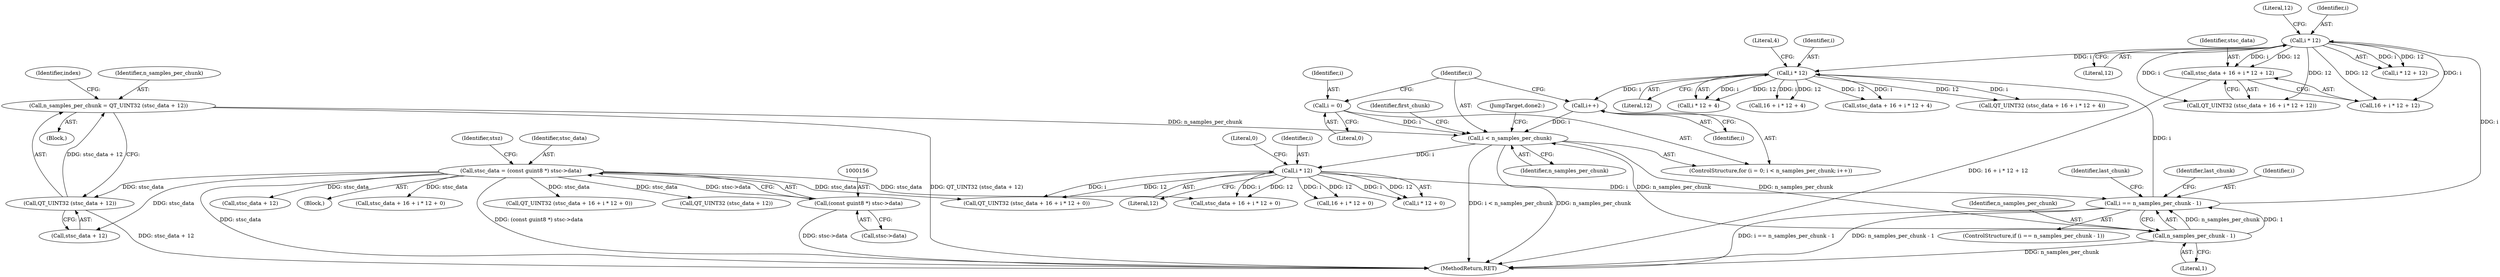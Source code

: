 digraph "0_gstreamer_bdc20b9baf13564d9a061343416395f8f9a92b53@pointer" {
"1000362" [label="(Call,stsc_data + 16 + i * 12 + 12)"];
"1000367" [label="(Call,i * 12)"];
"1000347" [label="(Call,i == n_samples_per_chunk - 1)"];
"1000341" [label="(Call,i * 12)"];
"1000323" [label="(Call,i < n_samples_per_chunk)"];
"1000326" [label="(Call,i++)"];
"1000380" [label="(Call,i * 12)"];
"1000320" [label="(Call,i = 0)"];
"1000310" [label="(Call,n_samples_per_chunk = QT_UINT32 (stsc_data + 12))"];
"1000312" [label="(Call,QT_UINT32 (stsc_data + 12))"];
"1000153" [label="(Call,stsc_data = (const guint8 *) stsc->data)"];
"1000155" [label="(Call,(const guint8 *) stsc->data)"];
"1000349" [label="(Call,n_samples_per_chunk - 1)"];
"1000757" [label="(Call,QT_UINT32 (stsc_data + 16 + i * 12 + 0))"];
"1000727" [label="(Call,QT_UINT32 (stsc_data + 12))"];
"1000325" [label="(Identifier,n_samples_per_chunk)"];
"1000377" [label="(Call,16 + i * 12 + 4)"];
"1000313" [label="(Call,stsc_data + 12)"];
"1000382" [label="(Literal,12)"];
"1000338" [label="(Call,16 + i * 12 + 0)"];
"1000311" [label="(Identifier,n_samples_per_chunk)"];
"1000317" [label="(Identifier,index)"];
"1000163" [label="(Identifier,stsz)"];
"1000369" [label="(Literal,12)"];
"1000347" [label="(Call,i == n_samples_per_chunk - 1)"];
"1000322" [label="(Literal,0)"];
"1000324" [label="(Identifier,i)"];
"1000333" [label="(Identifier,first_chunk)"];
"1000346" [label="(ControlStructure,if (i == n_samples_per_chunk - 1))"];
"1000364" [label="(Call,16 + i * 12 + 12)"];
"1001068" [label="(MethodReturn,RET)"];
"1000361" [label="(Call,QT_UINT32 (stsc_data + 16 + i * 12 + 12))"];
"1000354" [label="(Identifier,last_chunk)"];
"1000319" [label="(ControlStructure,for (i = 0; i < n_samples_per_chunk; i++))"];
"1000381" [label="(Identifier,i)"];
"1000728" [label="(Call,stsc_data + 12)"];
"1000379" [label="(Call,i * 12 + 4)"];
"1000370" [label="(Literal,12)"];
"1000327" [label="(Identifier,i)"];
"1000383" [label="(Literal,4)"];
"1000326" [label="(Call,i++)"];
"1000348" [label="(Identifier,i)"];
"1000312" [label="(Call,QT_UINT32 (stsc_data + 12))"];
"1000380" [label="(Call,i * 12)"];
"1000340" [label="(Call,i * 12 + 0)"];
"1000155" [label="(Call,(const guint8 *) stsc->data)"];
"1000363" [label="(Identifier,stsc_data)"];
"1000310" [label="(Call,n_samples_per_chunk = QT_UINT32 (stsc_data + 12))"];
"1000375" [label="(Call,stsc_data + 16 + i * 12 + 4)"];
"1000362" [label="(Call,stsc_data + 16 + i * 12 + 12)"];
"1000121" [label="(Block,)"];
"1000758" [label="(Call,stsc_data + 16 + i * 12 + 0)"];
"1000351" [label="(Literal,1)"];
"1000153" [label="(Call,stsc_data = (const guint8 *) stsc->data)"];
"1000366" [label="(Call,i * 12 + 12)"];
"1000335" [label="(Call,QT_UINT32 (stsc_data + 16 + i * 12 + 0))"];
"1000154" [label="(Identifier,stsc_data)"];
"1000350" [label="(Identifier,n_samples_per_chunk)"];
"1000157" [label="(Call,stsc->data)"];
"1000359" [label="(Identifier,last_chunk)"];
"1000343" [label="(Literal,12)"];
"1000323" [label="(Call,i < n_samples_per_chunk)"];
"1000368" [label="(Identifier,i)"];
"1000320" [label="(Call,i = 0)"];
"1000344" [label="(Literal,0)"];
"1000321" [label="(Identifier,i)"];
"1000232" [label="(Block,)"];
"1000367" [label="(Call,i * 12)"];
"1000341" [label="(Call,i * 12)"];
"1000467" [label="(JumpTarget,done2:)"];
"1000342" [label="(Identifier,i)"];
"1000374" [label="(Call,QT_UINT32 (stsc_data + 16 + i * 12 + 4))"];
"1000336" [label="(Call,stsc_data + 16 + i * 12 + 0)"];
"1000349" [label="(Call,n_samples_per_chunk - 1)"];
"1000362" -> "1000361"  [label="AST: "];
"1000362" -> "1000364"  [label="CFG: "];
"1000363" -> "1000362"  [label="AST: "];
"1000364" -> "1000362"  [label="AST: "];
"1000361" -> "1000362"  [label="CFG: "];
"1000362" -> "1001068"  [label="DDG: 16 + i * 12 + 12"];
"1000367" -> "1000362"  [label="DDG: i"];
"1000367" -> "1000362"  [label="DDG: 12"];
"1000367" -> "1000366"  [label="AST: "];
"1000367" -> "1000369"  [label="CFG: "];
"1000368" -> "1000367"  [label="AST: "];
"1000369" -> "1000367"  [label="AST: "];
"1000370" -> "1000367"  [label="CFG: "];
"1000367" -> "1000361"  [label="DDG: i"];
"1000367" -> "1000361"  [label="DDG: 12"];
"1000367" -> "1000364"  [label="DDG: i"];
"1000367" -> "1000364"  [label="DDG: 12"];
"1000367" -> "1000366"  [label="DDG: i"];
"1000367" -> "1000366"  [label="DDG: 12"];
"1000347" -> "1000367"  [label="DDG: i"];
"1000367" -> "1000380"  [label="DDG: i"];
"1000347" -> "1000346"  [label="AST: "];
"1000347" -> "1000349"  [label="CFG: "];
"1000348" -> "1000347"  [label="AST: "];
"1000349" -> "1000347"  [label="AST: "];
"1000354" -> "1000347"  [label="CFG: "];
"1000359" -> "1000347"  [label="CFG: "];
"1000347" -> "1001068"  [label="DDG: n_samples_per_chunk - 1"];
"1000347" -> "1001068"  [label="DDG: i == n_samples_per_chunk - 1"];
"1000341" -> "1000347"  [label="DDG: i"];
"1000349" -> "1000347"  [label="DDG: n_samples_per_chunk"];
"1000349" -> "1000347"  [label="DDG: 1"];
"1000347" -> "1000380"  [label="DDG: i"];
"1000341" -> "1000340"  [label="AST: "];
"1000341" -> "1000343"  [label="CFG: "];
"1000342" -> "1000341"  [label="AST: "];
"1000343" -> "1000341"  [label="AST: "];
"1000344" -> "1000341"  [label="CFG: "];
"1000341" -> "1000335"  [label="DDG: i"];
"1000341" -> "1000335"  [label="DDG: 12"];
"1000341" -> "1000336"  [label="DDG: i"];
"1000341" -> "1000336"  [label="DDG: 12"];
"1000341" -> "1000338"  [label="DDG: i"];
"1000341" -> "1000338"  [label="DDG: 12"];
"1000341" -> "1000340"  [label="DDG: i"];
"1000341" -> "1000340"  [label="DDG: 12"];
"1000323" -> "1000341"  [label="DDG: i"];
"1000323" -> "1000319"  [label="AST: "];
"1000323" -> "1000325"  [label="CFG: "];
"1000324" -> "1000323"  [label="AST: "];
"1000325" -> "1000323"  [label="AST: "];
"1000333" -> "1000323"  [label="CFG: "];
"1000467" -> "1000323"  [label="CFG: "];
"1000323" -> "1001068"  [label="DDG: n_samples_per_chunk"];
"1000323" -> "1001068"  [label="DDG: i < n_samples_per_chunk"];
"1000326" -> "1000323"  [label="DDG: i"];
"1000320" -> "1000323"  [label="DDG: i"];
"1000310" -> "1000323"  [label="DDG: n_samples_per_chunk"];
"1000349" -> "1000323"  [label="DDG: n_samples_per_chunk"];
"1000323" -> "1000349"  [label="DDG: n_samples_per_chunk"];
"1000326" -> "1000319"  [label="AST: "];
"1000326" -> "1000327"  [label="CFG: "];
"1000327" -> "1000326"  [label="AST: "];
"1000324" -> "1000326"  [label="CFG: "];
"1000380" -> "1000326"  [label="DDG: i"];
"1000380" -> "1000379"  [label="AST: "];
"1000380" -> "1000382"  [label="CFG: "];
"1000381" -> "1000380"  [label="AST: "];
"1000382" -> "1000380"  [label="AST: "];
"1000383" -> "1000380"  [label="CFG: "];
"1000380" -> "1000374"  [label="DDG: i"];
"1000380" -> "1000374"  [label="DDG: 12"];
"1000380" -> "1000375"  [label="DDG: i"];
"1000380" -> "1000375"  [label="DDG: 12"];
"1000380" -> "1000377"  [label="DDG: i"];
"1000380" -> "1000377"  [label="DDG: 12"];
"1000380" -> "1000379"  [label="DDG: i"];
"1000380" -> "1000379"  [label="DDG: 12"];
"1000320" -> "1000319"  [label="AST: "];
"1000320" -> "1000322"  [label="CFG: "];
"1000321" -> "1000320"  [label="AST: "];
"1000322" -> "1000320"  [label="AST: "];
"1000324" -> "1000320"  [label="CFG: "];
"1000310" -> "1000232"  [label="AST: "];
"1000310" -> "1000312"  [label="CFG: "];
"1000311" -> "1000310"  [label="AST: "];
"1000312" -> "1000310"  [label="AST: "];
"1000317" -> "1000310"  [label="CFG: "];
"1000310" -> "1001068"  [label="DDG: QT_UINT32 (stsc_data + 12)"];
"1000312" -> "1000310"  [label="DDG: stsc_data + 12"];
"1000312" -> "1000313"  [label="CFG: "];
"1000313" -> "1000312"  [label="AST: "];
"1000312" -> "1001068"  [label="DDG: stsc_data + 12"];
"1000153" -> "1000312"  [label="DDG: stsc_data"];
"1000153" -> "1000121"  [label="AST: "];
"1000153" -> "1000155"  [label="CFG: "];
"1000154" -> "1000153"  [label="AST: "];
"1000155" -> "1000153"  [label="AST: "];
"1000163" -> "1000153"  [label="CFG: "];
"1000153" -> "1001068"  [label="DDG: (const guint8 *) stsc->data"];
"1000153" -> "1001068"  [label="DDG: stsc_data"];
"1000155" -> "1000153"  [label="DDG: stsc->data"];
"1000153" -> "1000313"  [label="DDG: stsc_data"];
"1000153" -> "1000335"  [label="DDG: stsc_data"];
"1000153" -> "1000336"  [label="DDG: stsc_data"];
"1000153" -> "1000727"  [label="DDG: stsc_data"];
"1000153" -> "1000728"  [label="DDG: stsc_data"];
"1000153" -> "1000757"  [label="DDG: stsc_data"];
"1000153" -> "1000758"  [label="DDG: stsc_data"];
"1000155" -> "1000157"  [label="CFG: "];
"1000156" -> "1000155"  [label="AST: "];
"1000157" -> "1000155"  [label="AST: "];
"1000155" -> "1001068"  [label="DDG: stsc->data"];
"1000349" -> "1000351"  [label="CFG: "];
"1000350" -> "1000349"  [label="AST: "];
"1000351" -> "1000349"  [label="AST: "];
"1000349" -> "1001068"  [label="DDG: n_samples_per_chunk"];
}
